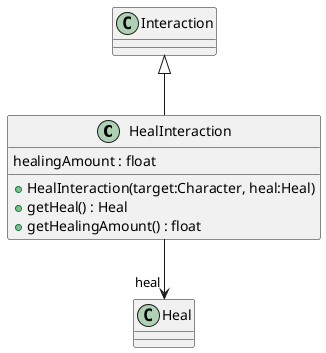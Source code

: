 @startuml
class HealInteraction {
    healingAmount : float
    + HealInteraction(target:Character, heal:Heal)
    + getHeal() : Heal
    + getHealingAmount() : float
}
Interaction <|-- HealInteraction
HealInteraction --> "heal" Heal
@enduml
